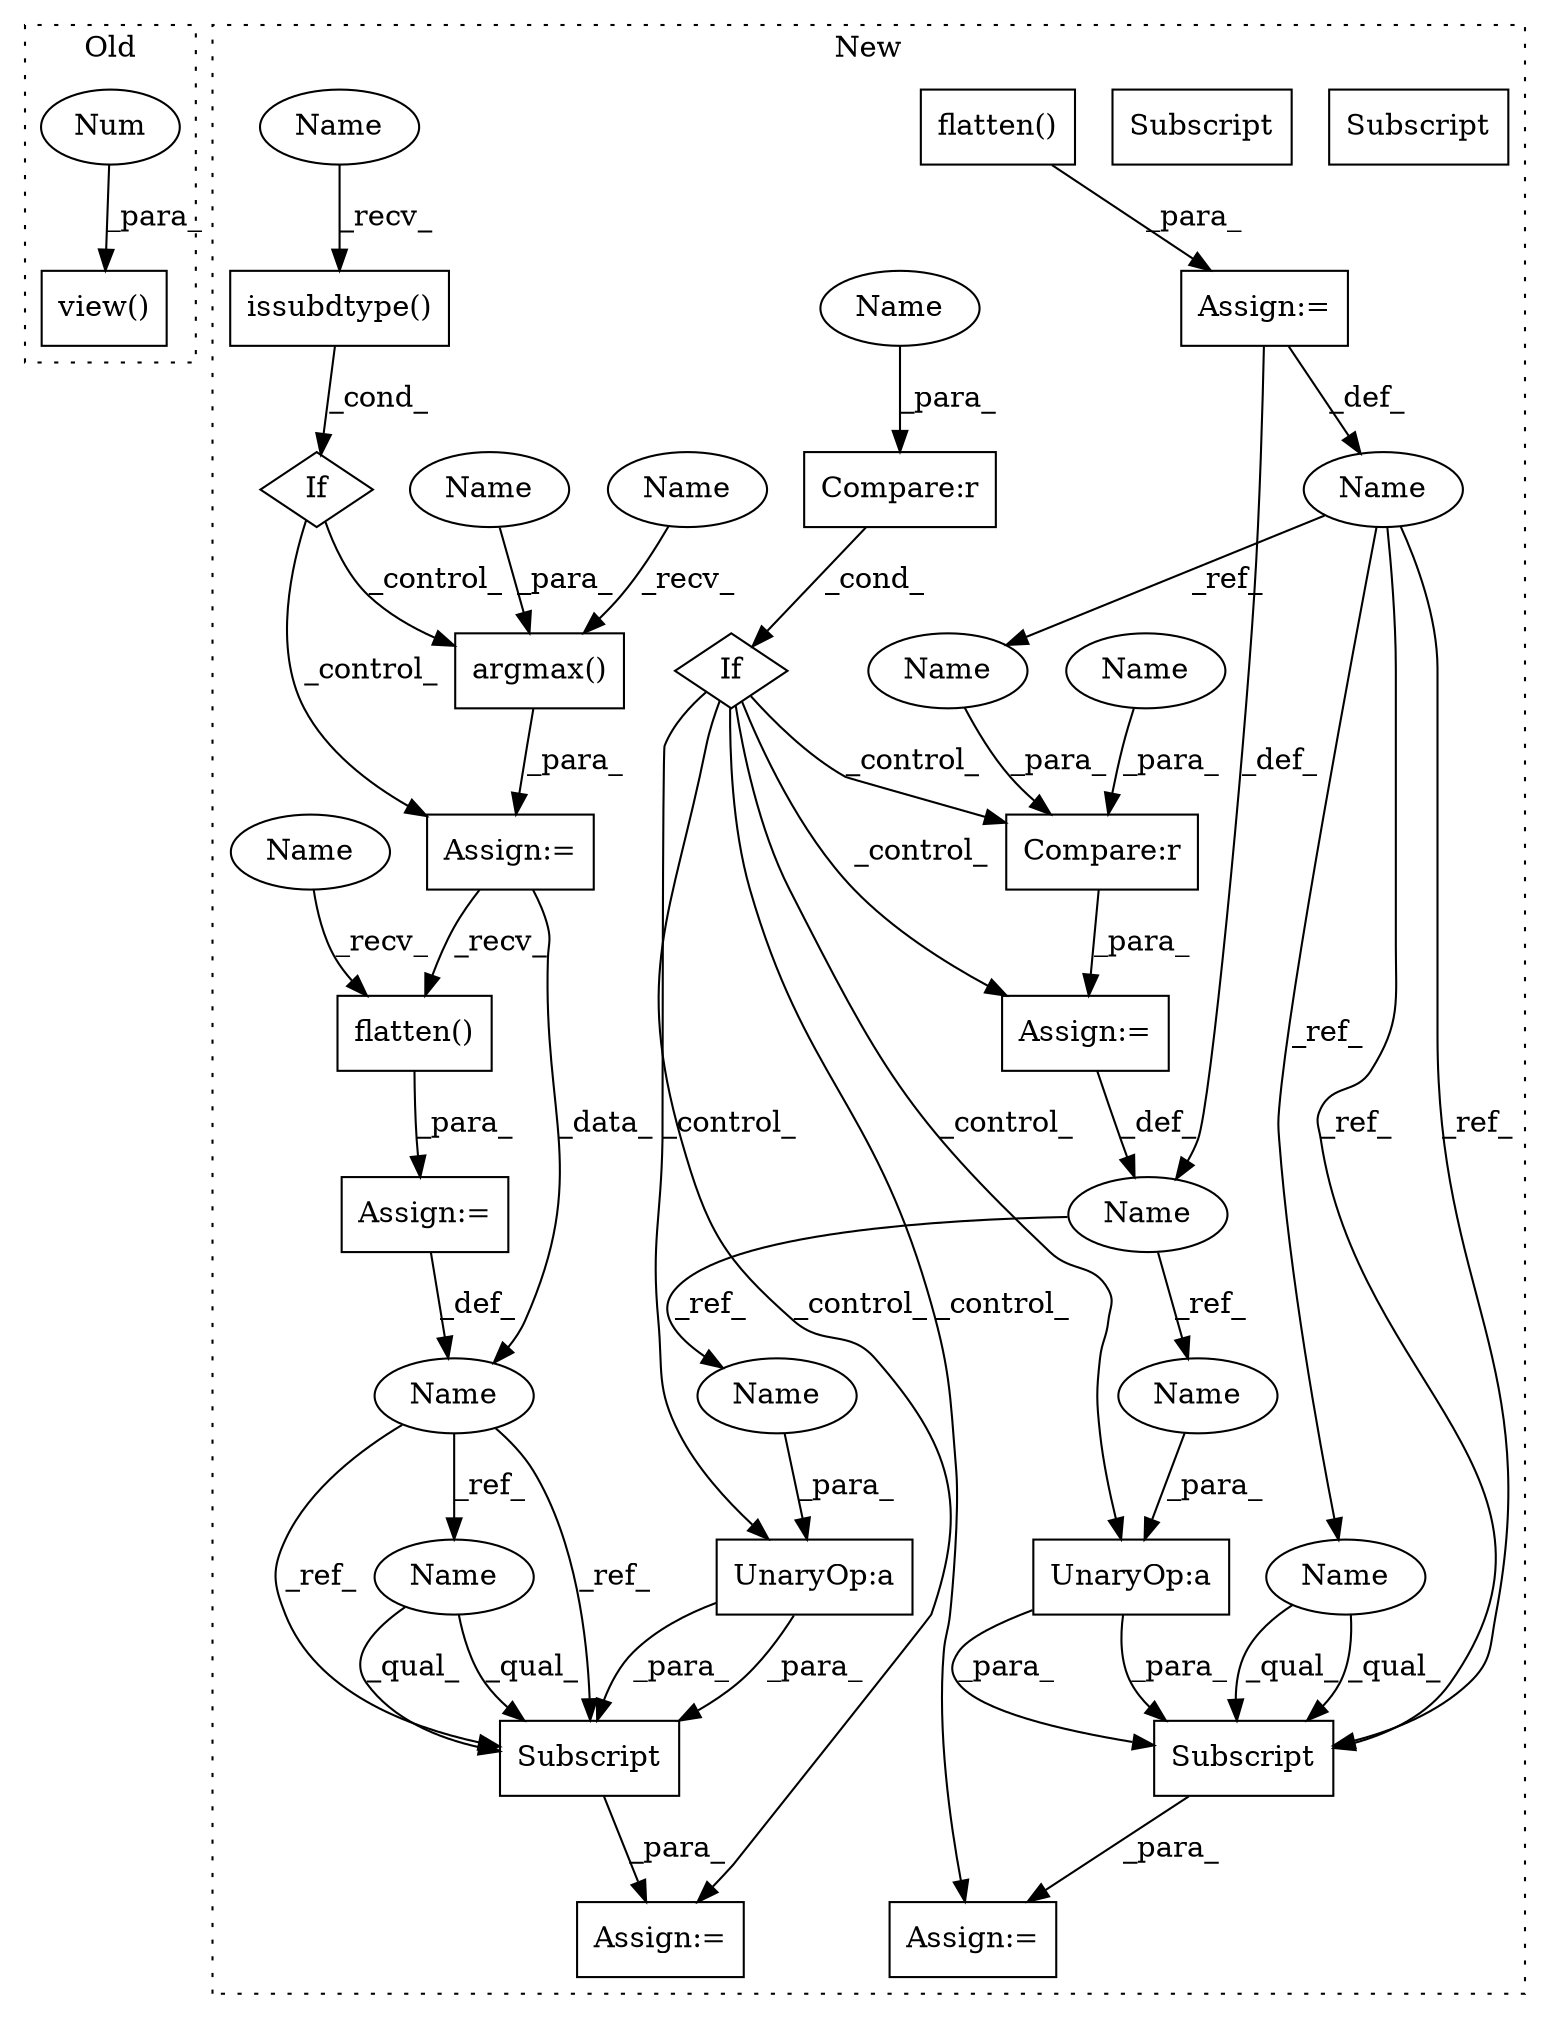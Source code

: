 digraph G {
subgraph cluster0 {
1 [label="view()" a="75" s="2765,2778" l="11,1" shape="box"];
3 [label="Num" a="76" s="2776" l="2" shape="ellipse"];
label = "Old";
style="dotted";
}
subgraph cluster1 {
2 [label="If" a="96" s="5293" l="3" shape="diamond"];
4 [label="Assign:=" a="68" s="5333" l="3" shape="box"];
5 [label="Compare:r" a="40" s="5296" l="24" shape="box"];
6 [label="Assign:=" a="68" s="5373" l="3" shape="box"];
7 [label="Assign:=" a="68" s="5402" l="3" shape="box"];
8 [label="Assign:=" a="68" s="5268" l="3" shape="box"];
9 [label="Assign:=" a="68" s="5202" l="3" shape="box"];
10 [label="If" a="96" s="5145" l="3" shape="diamond"];
11 [label="Name" a="87" s="5262" l="6" shape="ellipse"];
12 [label="Subscript" a="63" s="5376,0" l="12,0" shape="box"];
13 [label="Name" a="87" s="5234" l="5" shape="ellipse"];
14 [label="Subscript" a="63" s="5405,0" l="11,0" shape="box"];
15 [label="UnaryOp:a" a="61" s="5383" l="4" shape="box"];
16 [label="UnaryOp:a" a="61" s="5411" l="4" shape="box"];
17 [label="Compare:r" a="40" s="5336" l="22" shape="box"];
18 [label="flatten()" a="75" s="5271" l="16" shape="box"];
19 [label="issubdtype()" a="75" s="5148,5186" l="14,1" shape="box"];
20 [label="argmax()" a="75" s="5205,5220" l="10,9" shape="box"];
21 [label="flatten()" a="75" s="5242" l="15" shape="box"];
22 [label="Name" a="87" s="5330" l="3" shape="ellipse"];
23 [label="Assign:=" a="68" s="5239" l="3" shape="box"];
24 [label="Name" a="87" s="5384" l="3" shape="ellipse"];
25 [label="Name" a="87" s="5412" l="3" shape="ellipse"];
26 [label="Name" a="87" s="5205" l="2" shape="ellipse"];
27 [label="Name" a="87" s="5148" l="2" shape="ellipse"];
28 [label="Subscript" a="63" s="5405,0" l="11,0" shape="box"];
29 [label="Name" a="87" s="5405" l="5" shape="ellipse"];
30 [label="Name" a="87" s="5346" l="12" shape="ellipse"];
31 [label="Name" a="87" s="5296" l="12" shape="ellipse"];
32 [label="Name" a="87" s="5376" l="6" shape="ellipse"];
33 [label="Name" a="87" s="5336" l="6" shape="ellipse"];
34 [label="Subscript" a="63" s="5376,0" l="12,0" shape="box"];
35 [label="Name" a="87" s="5215" l="5" shape="ellipse"];
36 [label="Name" a="87" s="5242" l="5" shape="ellipse"];
label = "New";
style="dotted";
}
2 -> 6 [label="_control_"];
2 -> 17 [label="_control_"];
2 -> 16 [label="_control_"];
2 -> 7 [label="_control_"];
2 -> 15 [label="_control_"];
2 -> 4 [label="_control_"];
3 -> 1 [label="_para_"];
4 -> 22 [label="_def_"];
5 -> 2 [label="_cond_"];
8 -> 11 [label="_def_"];
8 -> 22 [label="_def_"];
9 -> 13 [label="_data_"];
9 -> 21 [label="_recv_"];
10 -> 20 [label="_control_"];
10 -> 9 [label="_control_"];
11 -> 34 [label="_ref_"];
11 -> 33 [label="_ref_"];
11 -> 32 [label="_ref_"];
11 -> 34 [label="_ref_"];
13 -> 29 [label="_ref_"];
13 -> 28 [label="_ref_"];
13 -> 28 [label="_ref_"];
15 -> 34 [label="_para_"];
15 -> 34 [label="_para_"];
16 -> 28 [label="_para_"];
16 -> 28 [label="_para_"];
17 -> 4 [label="_para_"];
18 -> 8 [label="_para_"];
19 -> 10 [label="_cond_"];
20 -> 9 [label="_para_"];
21 -> 23 [label="_para_"];
22 -> 24 [label="_ref_"];
22 -> 25 [label="_ref_"];
23 -> 13 [label="_def_"];
24 -> 15 [label="_para_"];
25 -> 16 [label="_para_"];
26 -> 20 [label="_recv_"];
27 -> 19 [label="_recv_"];
28 -> 7 [label="_para_"];
29 -> 28 [label="_qual_"];
29 -> 28 [label="_qual_"];
30 -> 17 [label="_para_"];
31 -> 5 [label="_para_"];
32 -> 34 [label="_qual_"];
32 -> 34 [label="_qual_"];
33 -> 17 [label="_para_"];
34 -> 6 [label="_para_"];
35 -> 20 [label="_para_"];
36 -> 21 [label="_recv_"];
}